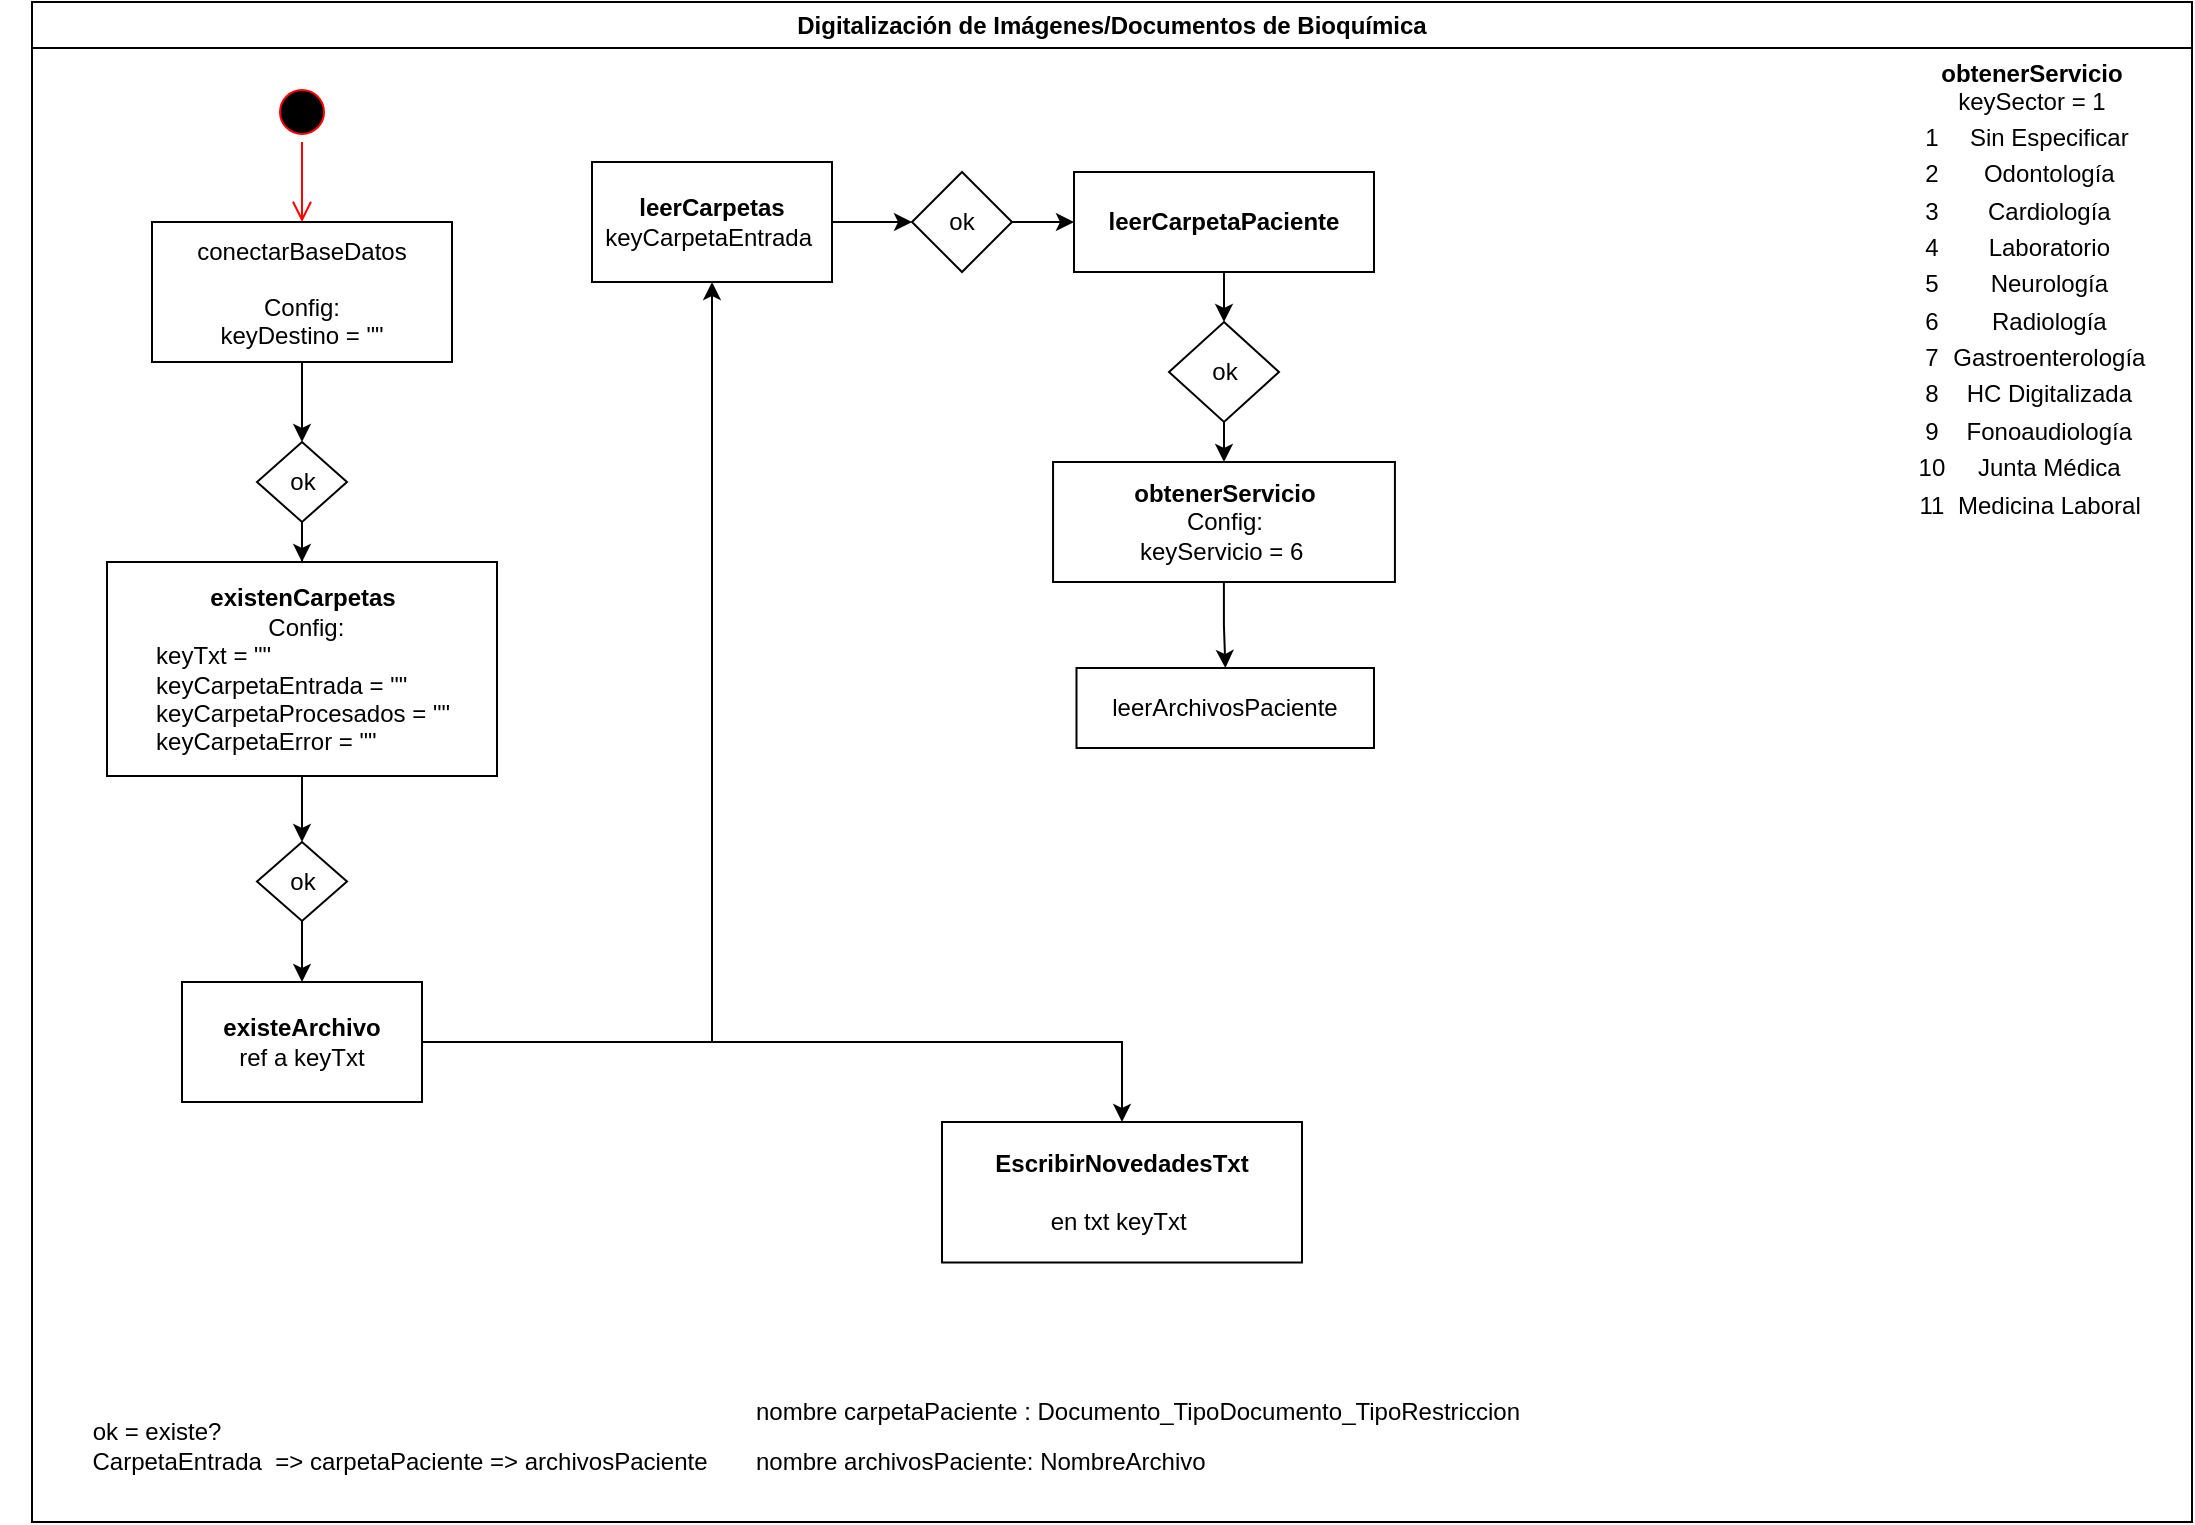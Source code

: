 <mxfile version="15.6.3" type="github">
  <diagram name="Page-1" id="e7e014a7-5840-1c2e-5031-d8a46d1fe8dd">
    <mxGraphModel dx="1119" dy="588" grid="1" gridSize="10" guides="1" tooltips="1" connect="1" arrows="1" fold="1" page="1" pageScale="1" pageWidth="1169" pageHeight="826" background="none" math="0" shadow="0">
      <root>
        <mxCell id="0" />
        <mxCell id="1" parent="0" />
        <mxCell id="2" value="Digitalización de Imágenes/Documentos de Bioquímica" style="swimlane;whiteSpace=wrap;startSize=23;" parent="1" vertex="1">
          <mxGeometry x="40" y="40" width="1080" height="760" as="geometry" />
        </mxCell>
        <mxCell id="5" value="" style="ellipse;shape=startState;fillColor=#000000;strokeColor=#ff0000;" parent="2" vertex="1">
          <mxGeometry x="120" y="40" width="30" height="30" as="geometry" />
        </mxCell>
        <mxCell id="6" value="" style="edgeStyle=elbowEdgeStyle;elbow=horizontal;verticalAlign=bottom;endArrow=open;endSize=8;strokeColor=#FF0000;endFill=1;rounded=0" parent="2" source="5" target="7" edge="1">
          <mxGeometry x="100" y="40" as="geometry">
            <mxPoint x="115" y="110" as="targetPoint" />
          </mxGeometry>
        </mxCell>
        <mxCell id="Z9LYQrj65WFC2ih2GTdb-42" value="" style="edgeStyle=orthogonalEdgeStyle;rounded=0;orthogonalLoop=1;jettySize=auto;html=1;" parent="2" source="7" target="Z9LYQrj65WFC2ih2GTdb-41" edge="1">
          <mxGeometry relative="1" as="geometry" />
        </mxCell>
        <mxCell id="7" value="conectarBaseDatos&#xa;&#xa;Config: &#xa;keyDestino = &quot;&quot;" style="align=center;fontStyle=0" parent="2" vertex="1">
          <mxGeometry x="60" y="110" width="150" height="70" as="geometry" />
        </mxCell>
        <mxCell id="Z9LYQrj65WFC2ih2GTdb-41" value="ok" style="rhombus;whiteSpace=wrap;html=1;" parent="2" vertex="1">
          <mxGeometry x="112.5" y="220" width="45" height="40" as="geometry" />
        </mxCell>
        <mxCell id="Z9LYQrj65WFC2ih2GTdb-43" value="&lt;span style=&quot;font-size: 12px&quot;&gt;&lt;b&gt;existenCarpetas&lt;/b&gt;&lt;br&gt;&lt;/span&gt;&lt;span&gt;&amp;nbsp;Config:&lt;/span&gt;&lt;br style=&quot;padding: 0px ; margin: 0px&quot;&gt;&lt;div style=&quot;text-align: left&quot;&gt;&lt;span&gt;keyTxt&amp;nbsp;&lt;/span&gt;&lt;span&gt;= &quot;&quot;&lt;/span&gt;&lt;/div&gt;&lt;span&gt;&lt;div style=&quot;text-align: left&quot;&gt;&lt;span&gt;keyCarpetaEntrada = &quot;&quot;&lt;/span&gt;&lt;/div&gt;&lt;/span&gt;&lt;span style=&quot;font-size: 12px&quot;&gt;&lt;div style=&quot;text-align: left&quot;&gt;&lt;span&gt;keyCarpetaProcesados = &quot;&quot;&lt;/span&gt;&lt;/div&gt;&lt;/span&gt;&lt;span style=&quot;font-size: 12px&quot;&gt;&lt;div style=&quot;text-align: left&quot;&gt;&lt;span&gt;keyCarpetaError = &quot;&quot;&lt;/span&gt;&lt;/div&gt;&lt;/span&gt;" style="whiteSpace=wrap;html=1;" parent="2" vertex="1">
          <mxGeometry x="37.5" y="280" width="195" height="107" as="geometry" />
        </mxCell>
        <mxCell id="Z9LYQrj65WFC2ih2GTdb-44" value="" style="edgeStyle=orthogonalEdgeStyle;rounded=0;orthogonalLoop=1;jettySize=auto;html=1;" parent="2" source="Z9LYQrj65WFC2ih2GTdb-41" target="Z9LYQrj65WFC2ih2GTdb-43" edge="1">
          <mxGeometry relative="1" as="geometry" />
        </mxCell>
        <mxCell id="Z9LYQrj65WFC2ih2GTdb-46" value="ok" style="rhombus;whiteSpace=wrap;html=1;" parent="2" vertex="1">
          <mxGeometry x="112.5" y="420" width="45" height="39.5" as="geometry" />
        </mxCell>
        <mxCell id="Z9LYQrj65WFC2ih2GTdb-47" value="" style="edgeStyle=orthogonalEdgeStyle;rounded=0;orthogonalLoop=1;jettySize=auto;html=1;" parent="2" source="Z9LYQrj65WFC2ih2GTdb-43" target="Z9LYQrj65WFC2ih2GTdb-46" edge="1">
          <mxGeometry relative="1" as="geometry" />
        </mxCell>
        <mxCell id="Z9LYQrj65WFC2ih2GTdb-48" value="&lt;span style=&quot;font-size: 12px&quot;&gt;&lt;b&gt;existeArchivo&lt;/b&gt;&lt;br&gt;ref a keyTxt&lt;br&gt;&lt;/span&gt;" style="whiteSpace=wrap;html=1;" parent="2" vertex="1">
          <mxGeometry x="75" y="490" width="120" height="60" as="geometry" />
        </mxCell>
        <mxCell id="Z9LYQrj65WFC2ih2GTdb-49" value="" style="edgeStyle=orthogonalEdgeStyle;rounded=0;orthogonalLoop=1;jettySize=auto;html=1;" parent="2" source="Z9LYQrj65WFC2ih2GTdb-46" target="Z9LYQrj65WFC2ih2GTdb-48" edge="1">
          <mxGeometry relative="1" as="geometry" />
        </mxCell>
        <mxCell id="Z9LYQrj65WFC2ih2GTdb-50" value="&lt;span style=&quot;font-size: 12px&quot;&gt;&lt;b&gt;EscribirNovedadesTxt&lt;/b&gt;&lt;br&gt;&lt;br&gt;en txt keyTxt&lt;b&gt;&amp;nbsp;&lt;br&gt;&lt;/b&gt;&lt;/span&gt;" style="whiteSpace=wrap;html=1;" parent="2" vertex="1">
          <mxGeometry x="455" y="560" width="180" height="70.25" as="geometry" />
        </mxCell>
        <mxCell id="Z9LYQrj65WFC2ih2GTdb-51" value="" style="edgeStyle=orthogonalEdgeStyle;rounded=0;orthogonalLoop=1;jettySize=auto;html=1;" parent="2" source="Z9LYQrj65WFC2ih2GTdb-48" target="Z9LYQrj65WFC2ih2GTdb-50" edge="1">
          <mxGeometry relative="1" as="geometry" />
        </mxCell>
        <mxCell id="nk3HGIbfL8s1wPWS2ihq-8" value="" style="edgeStyle=orthogonalEdgeStyle;rounded=0;orthogonalLoop=1;jettySize=auto;html=1;" parent="2" source="Z9LYQrj65WFC2ih2GTdb-52" target="nk3HGIbfL8s1wPWS2ihq-7" edge="1">
          <mxGeometry relative="1" as="geometry" />
        </mxCell>
        <mxCell id="Z9LYQrj65WFC2ih2GTdb-52" value="&lt;span style=&quot;font-size: 12px&quot;&gt;&lt;b&gt;leerCarpetas&lt;br&gt;&lt;/b&gt;&lt;/span&gt;&lt;span style=&quot;text-align: left&quot;&gt;keyCarpetaEntrada&amp;nbsp;&lt;/span&gt;&lt;span style=&quot;font-size: 12px&quot;&gt;&lt;b&gt;&lt;br&gt;&lt;/b&gt;&lt;/span&gt;" style="whiteSpace=wrap;html=1;" parent="2" vertex="1">
          <mxGeometry x="280" y="80" width="120" height="60" as="geometry" />
        </mxCell>
        <mxCell id="Z9LYQrj65WFC2ih2GTdb-53" value="" style="edgeStyle=orthogonalEdgeStyle;rounded=0;orthogonalLoop=1;jettySize=auto;html=1;" parent="2" source="Z9LYQrj65WFC2ih2GTdb-48" target="Z9LYQrj65WFC2ih2GTdb-52" edge="1">
          <mxGeometry relative="1" as="geometry" />
        </mxCell>
        <mxCell id="ONxjO6aA4XHM8bgHhOz7-9" value="" style="edgeStyle=orthogonalEdgeStyle;rounded=0;orthogonalLoop=1;jettySize=auto;html=1;" edge="1" parent="2" source="nk3HGIbfL8s1wPWS2ihq-7" target="ONxjO6aA4XHM8bgHhOz7-8">
          <mxGeometry relative="1" as="geometry" />
        </mxCell>
        <mxCell id="nk3HGIbfL8s1wPWS2ihq-7" value="ok" style="rhombus;whiteSpace=wrap;html=1;" parent="2" vertex="1">
          <mxGeometry x="440" y="85" width="50" height="50" as="geometry" />
        </mxCell>
        <mxCell id="nk3HGIbfL8s1wPWS2ihq-9" value="ok = existe?" style="text;html=1;strokeColor=none;fillColor=none;align=center;verticalAlign=middle;whiteSpace=wrap;rounded=0;" parent="2" vertex="1">
          <mxGeometry x="20" y="700" width="85" height="30" as="geometry" />
        </mxCell>
        <mxCell id="ONxjO6aA4XHM8bgHhOz7-7" value="CarpetaEntrada&amp;nbsp; =&amp;gt; carpetaPaciente =&amp;gt; archivosPaciente" style="text;html=1;strokeColor=none;fillColor=none;align=center;verticalAlign=middle;whiteSpace=wrap;rounded=0;" vertex="1" parent="2">
          <mxGeometry x="-16" y="710" width="400" height="40" as="geometry" />
        </mxCell>
        <mxCell id="ONxjO6aA4XHM8bgHhOz7-8" value="&lt;b&gt;leerCarpetaPaciente&lt;/b&gt;" style="whiteSpace=wrap;html=1;" vertex="1" parent="2">
          <mxGeometry x="521" y="85" width="150" height="50" as="geometry" />
        </mxCell>
        <mxCell id="ONxjO6aA4XHM8bgHhOz7-13" value="" style="edgeStyle=orthogonalEdgeStyle;rounded=0;orthogonalLoop=1;jettySize=auto;html=1;" edge="1" parent="2" source="ONxjO6aA4XHM8bgHhOz7-10" target="ONxjO6aA4XHM8bgHhOz7-12">
          <mxGeometry relative="1" as="geometry" />
        </mxCell>
        <mxCell id="ONxjO6aA4XHM8bgHhOz7-10" value="ok" style="rhombus;whiteSpace=wrap;html=1;" vertex="1" parent="2">
          <mxGeometry x="568.5" y="160" width="55" height="50" as="geometry" />
        </mxCell>
        <mxCell id="ONxjO6aA4XHM8bgHhOz7-11" value="" style="edgeStyle=orthogonalEdgeStyle;rounded=0;orthogonalLoop=1;jettySize=auto;html=1;" edge="1" parent="2" source="ONxjO6aA4XHM8bgHhOz7-8" target="ONxjO6aA4XHM8bgHhOz7-10">
          <mxGeometry relative="1" as="geometry" />
        </mxCell>
        <mxCell id="ONxjO6aA4XHM8bgHhOz7-12" value="&lt;b&gt;obtenerServicio&lt;/b&gt;&lt;br&gt;Config:&lt;br&gt;keyServicio = 6&amp;nbsp;" style="whiteSpace=wrap;html=1;" vertex="1" parent="2">
          <mxGeometry x="510.53" y="230" width="170.93" height="60" as="geometry" />
        </mxCell>
        <mxCell id="ONxjO6aA4XHM8bgHhOz7-14" value="leerArchivosPaciente" style="whiteSpace=wrap;html=1;" vertex="1" parent="2">
          <mxGeometry x="522.25" y="333" width="148.75" height="40" as="geometry" />
        </mxCell>
        <mxCell id="ONxjO6aA4XHM8bgHhOz7-15" value="" style="edgeStyle=orthogonalEdgeStyle;rounded=0;orthogonalLoop=1;jettySize=auto;html=1;" edge="1" parent="2" source="ONxjO6aA4XHM8bgHhOz7-12" target="ONxjO6aA4XHM8bgHhOz7-14">
          <mxGeometry relative="1" as="geometry" />
        </mxCell>
        <mxCell id="ONxjO6aA4XHM8bgHhOz7-16" value="&lt;b&gt;obtenerServicio&lt;br&gt;&lt;/b&gt;keySector = 1&lt;br&gt;&lt;table&gt;&lt;tbody&gt;&lt;tr&gt;&lt;td&gt;1&lt;/td&gt;&lt;td&gt;Sin Especificar&lt;/td&gt;&lt;/tr&gt;&lt;tr&gt;&lt;td&gt;2&lt;/td&gt;&lt;td&gt;Odontología&lt;/td&gt;&lt;/tr&gt;&lt;tr&gt;&lt;td&gt;3&lt;/td&gt;&lt;td&gt;Cardiología&lt;/td&gt;&lt;/tr&gt;&lt;tr&gt;&lt;td&gt;4&lt;/td&gt;&lt;td&gt;Laboratorio&lt;/td&gt;&lt;/tr&gt;&lt;tr&gt;&lt;td&gt;5&lt;/td&gt;&lt;td&gt;Neurología&lt;/td&gt;&lt;/tr&gt;&lt;tr&gt;&lt;td&gt;6&lt;/td&gt;&lt;td&gt;Radiología&lt;/td&gt;&lt;/tr&gt;&lt;tr&gt;&lt;td&gt;7&lt;/td&gt;&lt;td&gt;Gastroenterología&lt;/td&gt;&lt;/tr&gt;&lt;tr&gt;&lt;td&gt;8&lt;/td&gt;&lt;td&gt;HC Digitalizada&lt;/td&gt;&lt;/tr&gt;&lt;tr&gt;&lt;td&gt;9&lt;/td&gt;&lt;td&gt;Fonoaudiología&lt;/td&gt;&lt;/tr&gt;&lt;tr&gt;&lt;td&gt;10&lt;/td&gt;&lt;td&gt;Junta Médica&lt;/td&gt;&lt;/tr&gt;&lt;tr&gt;&lt;td&gt;11&lt;/td&gt;&lt;td&gt;Medicina Laboral&lt;/td&gt;&lt;/tr&gt;&lt;/tbody&gt;&lt;/table&gt;" style="text;html=1;strokeColor=none;fillColor=none;align=center;verticalAlign=middle;whiteSpace=wrap;rounded=0;" vertex="1" parent="2">
          <mxGeometry x="920" y="35" width="160" height="220" as="geometry" />
        </mxCell>
        <mxCell id="ONxjO6aA4XHM8bgHhOz7-17" value="nombre&amp;nbsp;&lt;span style=&quot;text-align: center&quot;&gt;carpetaPaciente&amp;nbsp;&lt;/span&gt;: Documento_TipoDocumento_TipoRestriccion" style="text;html=1;strokeColor=none;fillColor=none;align=left;verticalAlign=middle;whiteSpace=wrap;rounded=0;" vertex="1" parent="2">
          <mxGeometry x="360" y="680" width="460" height="50" as="geometry" />
        </mxCell>
        <mxCell id="ONxjO6aA4XHM8bgHhOz7-18" value="nombre&amp;nbsp;&lt;span style=&quot;text-align: center&quot;&gt;archivosPaciente&lt;/span&gt;: NombreArchivo" style="text;html=1;strokeColor=none;fillColor=none;align=left;verticalAlign=middle;whiteSpace=wrap;rounded=0;" vertex="1" parent="2">
          <mxGeometry x="360" y="705" width="460" height="50" as="geometry" />
        </mxCell>
      </root>
    </mxGraphModel>
  </diagram>
</mxfile>
